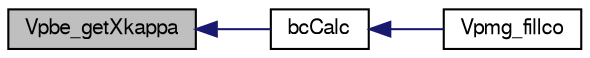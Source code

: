 digraph "Vpbe_getXkappa"
{
  edge [fontname="FreeSans",fontsize="10",labelfontname="FreeSans",labelfontsize="10"];
  node [fontname="FreeSans",fontsize="10",shape=record];
  rankdir="LR";
  Node1 [label="Vpbe_getXkappa",height=0.2,width=0.4,color="black", fillcolor="grey75", style="filled" fontcolor="black"];
  Node1 -> Node2 [dir="back",color="midnightblue",fontsize="10",style="solid",fontname="FreeSans"];
  Node2 [label="bcCalc",height=0.2,width=0.4,color="black", fillcolor="white", style="filled",URL="$vpmg_8c.html#a9803b64d96685d27923d899ef6f4c5cd",tooltip="Fill boundary condition arrays."];
  Node2 -> Node3 [dir="back",color="midnightblue",fontsize="10",style="solid",fontname="FreeSans"];
  Node3 [label="Vpmg_fillco",height=0.2,width=0.4,color="black", fillcolor="white", style="filled",URL="$group___vpmg.html#gaf117af16d5e9c5bd4e557a69ec1eb73a",tooltip="Fill the coefficient arrays prior to solving the equation."];
}
